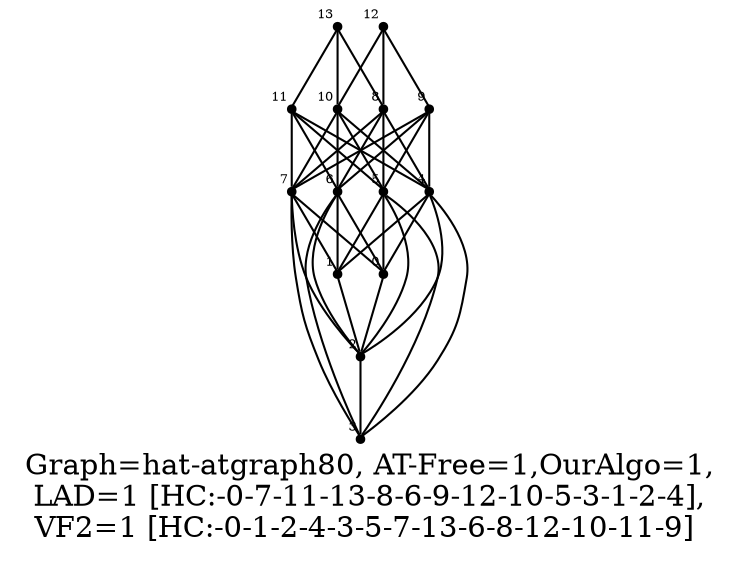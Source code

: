 /* Created by igraph 0.8.0-pre+0200568 */
graph {
  graph [
    label="Graph=hat-atgraph80, AT-Free=1,OurAlgo=1,\nLAD=1 [HC:-0-7-11-13-8-6-9-12-10-5-3-1-2-4],\nVF2=1 [HC:-0-1-2-4-3-5-7-13-6-8-12-10-11-9] "
    labelloc=bottom
  ];
  0 [
    pos="0.000000,0.000000!"
    shape=point
    fontsize=6
    xlabel=3
  ];
  1 [
    pos="-0.100000,1.000000!"
    shape=point
    fontsize=6
    xlabel=2
  ];
  2 [
    pos="0.000000,2.000000!"
    shape=point
    fontsize=6
    xlabel=1
  ];
  3 [
    pos="-0.100000,3.000000!"
    shape=point
    fontsize=6
    xlabel=0
  ];
  4 [
    pos="1.000000,0.000000!"
    shape=point
    fontsize=6
    xlabel=7
  ];
  5 [
    pos="0.900000,1.000000!"
    shape=point
    fontsize=6
    xlabel=6
  ];
  6 [
    pos="1.000000,2.000000!"
    shape=point
    fontsize=6
    xlabel=5
  ];
  7 [
    pos="0.900000,3.000000!"
    shape=point
    fontsize=6
    xlabel=4
  ];
  8 [
    pos="2.000000,0.000000!"
    shape=point
    fontsize=6
    xlabel=11
  ];
  9 [
    pos="1.900000,1.000000!"
    shape=point
    fontsize=6
    xlabel=10
  ];
  10 [
    pos="2.000000,2.000000!"
    shape=point
    fontsize=6
    xlabel=9
  ];
  11 [
    pos="1.900000,3.000000!"
    shape=point
    fontsize=6
    xlabel=8
  ];
  12 [
    pos="3.000000,1.000000!"
    shape=point
    fontsize=6
    xlabel=12
  ];
  13 [
    pos="2.900000,2.000000!"
    shape=point
    fontsize=6
    xlabel=13
  ];

  3 -- 1;
  7 -- 3;
  6 -- 3;
  5 -- 3;
  4 -- 3;
  2 -- 1;
  7 -- 2;
  6 -- 2;
  5 -- 2;
  4 -- 2;
  1 -- 0;
  7 -- 1;
  6 -- 1;
  5 -- 1;
  4 -- 1;
  7 -- 0;
  6 -- 0;
  4 -- 0;
  11 -- 7;
  10 -- 7;
  9 -- 7;
  8 -- 7;
  11 -- 6;
  10 -- 6;
  9 -- 6;
  8 -- 6;
  5 -- 0;
  11 -- 5;
  10 -- 5;
  9 -- 5;
  8 -- 5;
  11 -- 4;
  10 -- 4;
  9 -- 4;
  8 -- 4;
  12 -- 11;
  12 -- 10;
  12 -- 9;
  13 -- 11;
  13 -- 9;
  13 -- 8;
}
